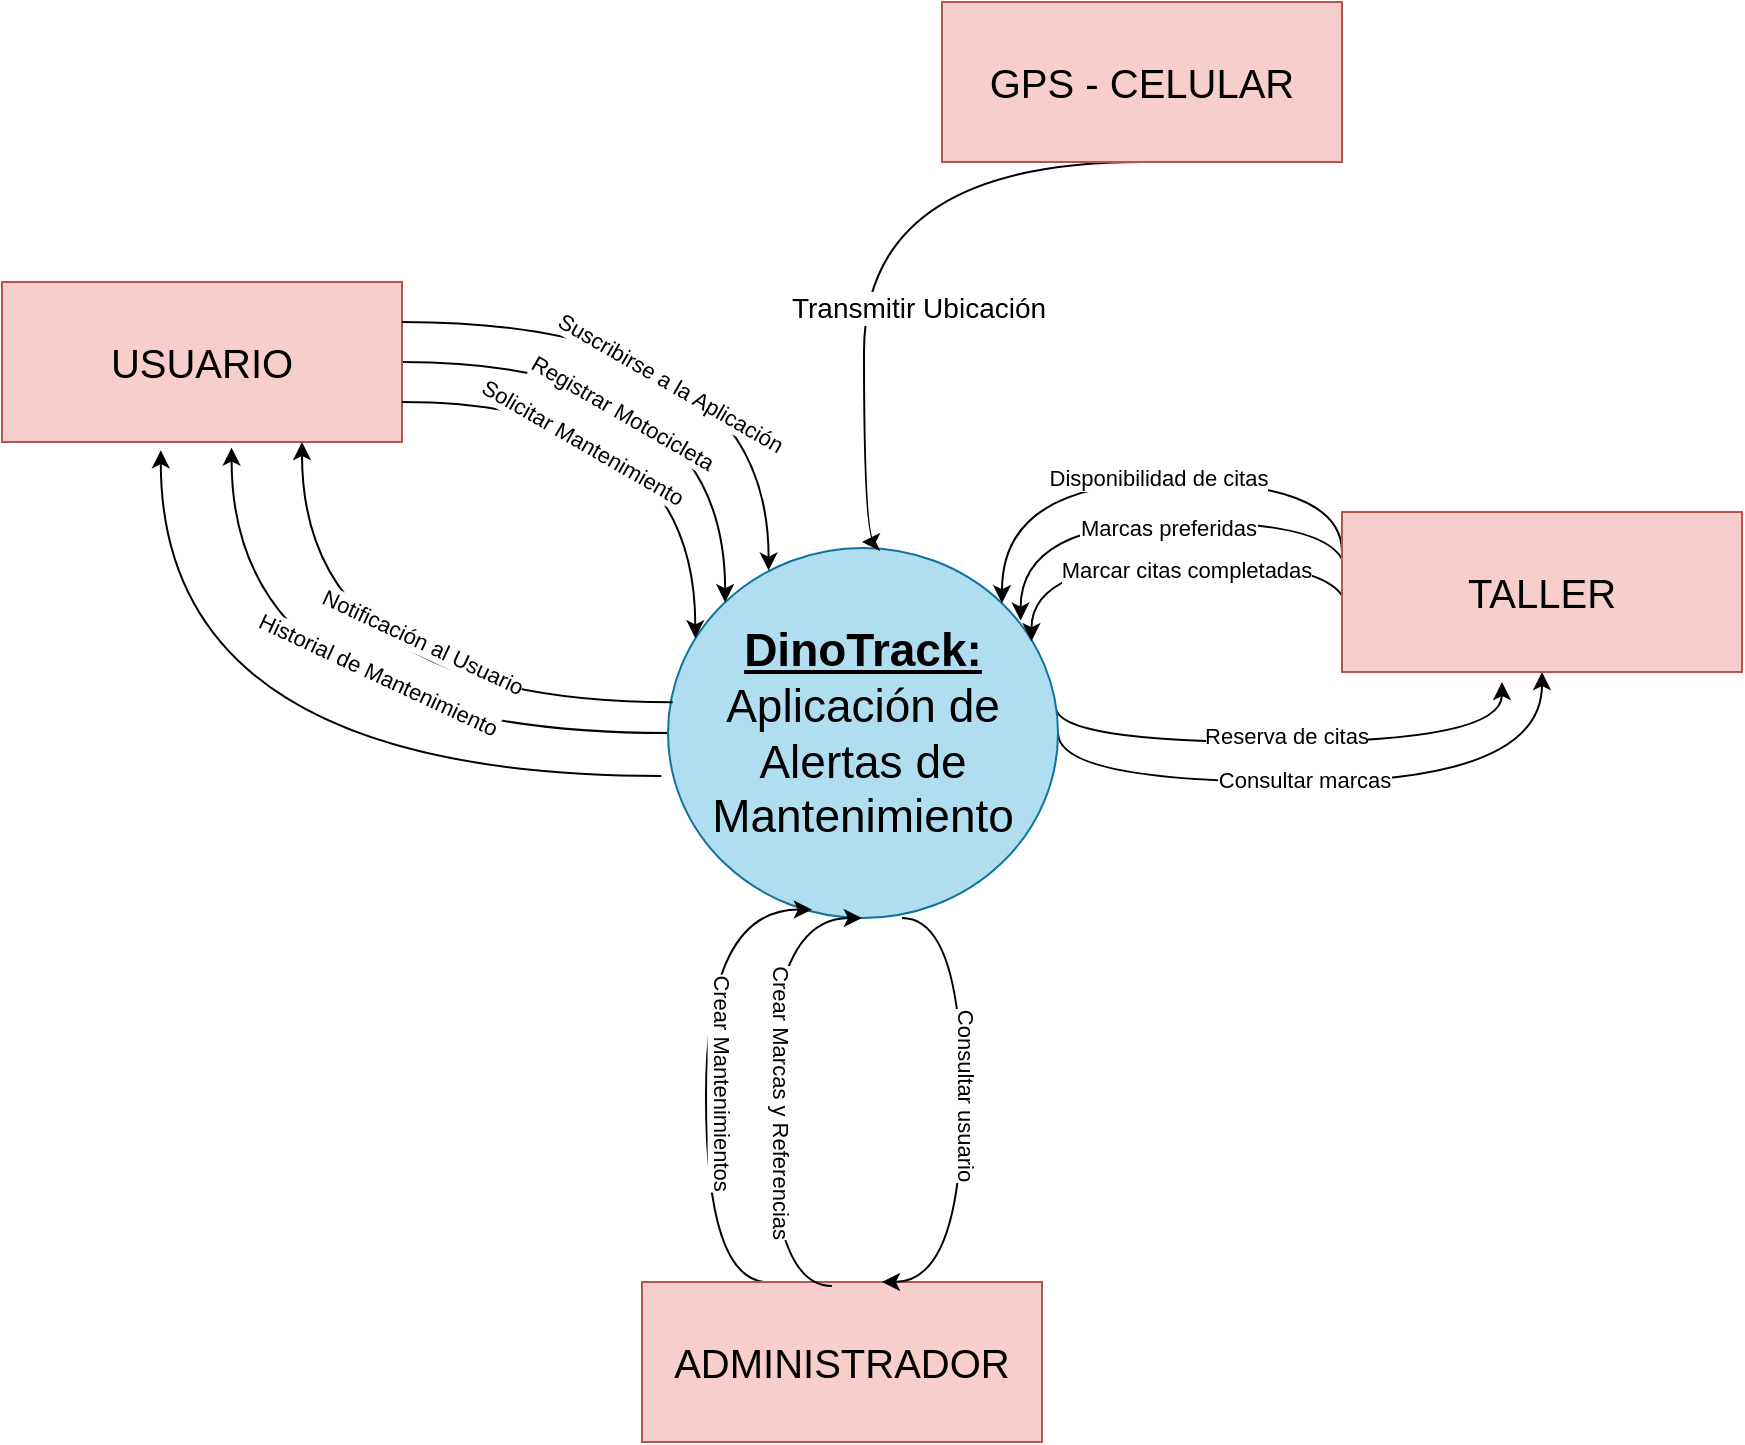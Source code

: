 <mxfile version="21.7.2" type="github">
  <diagram name="Page-1" id="ad52d381-51e7-2e0d-a935-2d0ddd2fd229">
    <mxGraphModel dx="1235" dy="715" grid="1" gridSize="10" guides="1" tooltips="1" connect="1" arrows="1" fold="1" page="1" pageScale="1" pageWidth="1100" pageHeight="850" background="#ffffff" math="0" shadow="0">
      <root>
        <mxCell id="0" />
        <mxCell id="1" parent="0" />
        <mxCell id="vTPjAO6uO9O3xuP_UaEZ-26" style="edgeStyle=orthogonalEdgeStyle;orthogonalLoop=1;jettySize=auto;html=1;curved=1;entryX=0.574;entryY=1.035;entryDx=0;entryDy=0;entryPerimeter=0;" parent="1" source="vTPjAO6uO9O3xuP_UaEZ-1" target="vTPjAO6uO9O3xuP_UaEZ-2" edge="1">
          <mxGeometry relative="1" as="geometry">
            <mxPoint x="240" y="290" as="targetPoint" />
          </mxGeometry>
        </mxCell>
        <mxCell id="vTPjAO6uO9O3xuP_UaEZ-60" value="Historial de Mantenimiento" style="edgeLabel;html=1;align=center;verticalAlign=middle;resizable=0;points=[];rotation=25;" parent="vTPjAO6uO9O3xuP_UaEZ-26" vertex="1" connectable="0">
          <mxGeometry x="-0.194" y="-26" relative="1" as="geometry">
            <mxPoint y="-4" as="offset" />
          </mxGeometry>
        </mxCell>
        <mxCell id="JRzb1f12x77p6DavTJoT-12" style="edgeStyle=orthogonalEdgeStyle;orthogonalLoop=1;jettySize=auto;html=1;entryX=0.5;entryY=1;entryDx=0;entryDy=0;curved=1;exitX=1;exitY=0.5;exitDx=0;exitDy=0;" edge="1" parent="1" source="vTPjAO6uO9O3xuP_UaEZ-1" target="JRzb1f12x77p6DavTJoT-1">
          <mxGeometry relative="1" as="geometry">
            <Array as="points">
              <mxPoint x="648" y="450" />
              <mxPoint x="890" y="450" />
            </Array>
          </mxGeometry>
        </mxCell>
        <mxCell id="JRzb1f12x77p6DavTJoT-19" value="Consultar marcas" style="edgeLabel;html=1;align=center;verticalAlign=middle;resizable=0;points=[];" vertex="1" connectable="0" parent="JRzb1f12x77p6DavTJoT-12">
          <mxGeometry x="-0.084" y="-2" relative="1" as="geometry">
            <mxPoint y="-3" as="offset" />
          </mxGeometry>
        </mxCell>
        <mxCell id="JRzb1f12x77p6DavTJoT-13" style="edgeStyle=orthogonalEdgeStyle;orthogonalLoop=1;jettySize=auto;html=1;entryX=0.4;entryY=1.063;entryDx=0;entryDy=0;entryPerimeter=0;curved=1;exitX=0.994;exitY=0.429;exitDx=0;exitDy=0;exitPerimeter=0;" edge="1" parent="1" source="vTPjAO6uO9O3xuP_UaEZ-1" target="JRzb1f12x77p6DavTJoT-1">
          <mxGeometry relative="1" as="geometry">
            <Array as="points">
              <mxPoint x="647" y="430" />
              <mxPoint x="870" y="430" />
            </Array>
          </mxGeometry>
        </mxCell>
        <mxCell id="JRzb1f12x77p6DavTJoT-14" value="Reserva de citas" style="edgeLabel;html=1;align=center;verticalAlign=middle;resizable=0;points=[];" vertex="1" connectable="0" parent="JRzb1f12x77p6DavTJoT-13">
          <mxGeometry x="-0.02" y="3" relative="1" as="geometry">
            <mxPoint as="offset" />
          </mxGeometry>
        </mxCell>
        <mxCell id="vTPjAO6uO9O3xuP_UaEZ-1" value="&lt;font style=&quot;font-size: 23px;&quot;&gt;&lt;b&gt;&lt;u&gt;DinoTrack:&lt;br style=&quot;font-size: 23px;&quot;&gt;&lt;/u&gt;&lt;/b&gt;&lt;/font&gt;&lt;font style=&quot;font-size: 23px;&quot;&gt;Aplicación de Alertas de Mantenimiento&lt;/font&gt;" style="ellipse;whiteSpace=wrap;html=1;fillColor=#b1ddf0;strokeColor=#10739e;fontSize=23;" parent="1" vertex="1">
          <mxGeometry x="453" y="333" width="195" height="185" as="geometry" />
        </mxCell>
        <mxCell id="vTPjAO6uO9O3xuP_UaEZ-25" style="edgeStyle=orthogonalEdgeStyle;orthogonalLoop=1;jettySize=auto;html=1;entryX=0;entryY=0;entryDx=0;entryDy=0;curved=1;" parent="1" source="vTPjAO6uO9O3xuP_UaEZ-2" target="vTPjAO6uO9O3xuP_UaEZ-1" edge="1">
          <mxGeometry relative="1" as="geometry" />
        </mxCell>
        <mxCell id="vTPjAO6uO9O3xuP_UaEZ-49" value="Registrar Motocicleta" style="edgeLabel;html=1;align=center;verticalAlign=middle;resizable=0;points=[];rotation=30;" parent="vTPjAO6uO9O3xuP_UaEZ-25" vertex="1" connectable="0">
          <mxGeometry x="-0.13" y="-34" relative="1" as="geometry">
            <mxPoint x="-13" y="-9" as="offset" />
          </mxGeometry>
        </mxCell>
        <mxCell id="vTPjAO6uO9O3xuP_UaEZ-2" value="USUARIO" style="rounded=0;whiteSpace=wrap;html=1;fillColor=#f8cecc;strokeColor=#b85450;fontSize=20;" parent="1" vertex="1">
          <mxGeometry x="120" y="200" width="200" height="80" as="geometry" />
        </mxCell>
        <mxCell id="vTPjAO6uO9O3xuP_UaEZ-27" style="edgeStyle=orthogonalEdgeStyle;orthogonalLoop=1;jettySize=auto;html=1;curved=1;exitX=0.5;exitY=1;exitDx=0;exitDy=0;" parent="1" source="vTPjAO6uO9O3xuP_UaEZ-3" edge="1">
          <mxGeometry relative="1" as="geometry">
            <mxPoint x="550" y="330" as="targetPoint" />
            <Array as="points">
              <mxPoint x="551" y="140" />
              <mxPoint x="551" y="330" />
            </Array>
          </mxGeometry>
        </mxCell>
        <mxCell id="vTPjAO6uO9O3xuP_UaEZ-47" value="&lt;span style=&quot;font-size: 14px;&quot;&gt;Transmitir Ubicación&lt;/span&gt;" style="edgeLabel;html=1;align=center;verticalAlign=middle;resizable=0;points=[];" parent="vTPjAO6uO9O3xuP_UaEZ-27" vertex="1" connectable="0">
          <mxGeometry x="0.284" y="27" relative="1" as="geometry">
            <mxPoint as="offset" />
          </mxGeometry>
        </mxCell>
        <mxCell id="vTPjAO6uO9O3xuP_UaEZ-3" value="GPS - CELULAR" style="rounded=0;whiteSpace=wrap;html=1;fillColor=#f8cecc;strokeColor=#b85450;fontSize=20;" parent="1" vertex="1">
          <mxGeometry x="590" y="60" width="200" height="80" as="geometry" />
        </mxCell>
        <mxCell id="vTPjAO6uO9O3xuP_UaEZ-36" style="edgeStyle=orthogonalEdgeStyle;orthogonalLoop=1;jettySize=auto;html=1;curved=1;exitX=0.406;exitY=0.001;exitDx=0;exitDy=0;entryX=0.369;entryY=0.977;entryDx=0;entryDy=0;entryPerimeter=0;exitPerimeter=0;" parent="1" target="vTPjAO6uO9O3xuP_UaEZ-1" edge="1">
          <mxGeometry relative="1" as="geometry">
            <mxPoint x="503.2" y="700.08" as="sourcePoint" />
            <mxPoint x="518.265" y="515.595" as="targetPoint" />
            <Array as="points">
              <mxPoint x="472" y="700" />
              <mxPoint x="472" y="514" />
            </Array>
          </mxGeometry>
        </mxCell>
        <mxCell id="vTPjAO6uO9O3xuP_UaEZ-58" value="Crear Mantenimientos" style="edgeLabel;html=1;align=center;verticalAlign=middle;resizable=0;points=[];rotation=90;" parent="vTPjAO6uO9O3xuP_UaEZ-36" vertex="1" connectable="0">
          <mxGeometry x="-0.101" y="3" relative="1" as="geometry">
            <mxPoint x="11" y="-10" as="offset" />
          </mxGeometry>
        </mxCell>
        <mxCell id="vTPjAO6uO9O3xuP_UaEZ-5" value="ADMINISTRADOR" style="rounded=0;whiteSpace=wrap;html=1;fillColor=#f8cecc;strokeColor=#b85450;fontSize=20;" parent="1" vertex="1">
          <mxGeometry x="440" y="700" width="200" height="80" as="geometry" />
        </mxCell>
        <mxCell id="vTPjAO6uO9O3xuP_UaEZ-35" style="edgeStyle=orthogonalEdgeStyle;orthogonalLoop=1;jettySize=auto;html=1;curved=1;entryX=0.6;entryY=0;entryDx=0;entryDy=0;entryPerimeter=0;" parent="1" target="vTPjAO6uO9O3xuP_UaEZ-5" edge="1">
          <mxGeometry relative="1" as="geometry">
            <mxPoint x="570" y="518" as="sourcePoint" />
            <mxPoint x="570" y="700" as="targetPoint" />
            <Array as="points">
              <mxPoint x="600" y="518" />
              <mxPoint x="600" y="700" />
            </Array>
          </mxGeometry>
        </mxCell>
        <mxCell id="vTPjAO6uO9O3xuP_UaEZ-61" value="Consultar usuario" style="edgeLabel;html=1;align=center;verticalAlign=middle;resizable=0;points=[];rotation=90;" parent="vTPjAO6uO9O3xuP_UaEZ-35" vertex="1" connectable="0">
          <mxGeometry x="-0.065" y="2" relative="1" as="geometry">
            <mxPoint as="offset" />
          </mxGeometry>
        </mxCell>
        <mxCell id="vTPjAO6uO9O3xuP_UaEZ-37" style="edgeStyle=orthogonalEdgeStyle;orthogonalLoop=1;jettySize=auto;html=1;entryX=0.258;entryY=0.061;entryDx=0;entryDy=0;curved=1;exitX=1;exitY=0.25;exitDx=0;exitDy=0;entryPerimeter=0;" parent="1" source="vTPjAO6uO9O3xuP_UaEZ-2" target="vTPjAO6uO9O3xuP_UaEZ-1" edge="1">
          <mxGeometry relative="1" as="geometry">
            <mxPoint x="330" y="250" as="sourcePoint" />
            <mxPoint x="492" y="370" as="targetPoint" />
          </mxGeometry>
        </mxCell>
        <mxCell id="vTPjAO6uO9O3xuP_UaEZ-48" value="Suscribirse a la Aplicación" style="edgeLabel;html=1;align=center;verticalAlign=middle;resizable=0;points=[];rotation=30;" parent="vTPjAO6uO9O3xuP_UaEZ-37" vertex="1" connectable="0">
          <mxGeometry x="-0.242" y="-14" relative="1" as="geometry">
            <mxPoint x="17" y="16" as="offset" />
          </mxGeometry>
        </mxCell>
        <mxCell id="vTPjAO6uO9O3xuP_UaEZ-38" style="edgeStyle=orthogonalEdgeStyle;orthogonalLoop=1;jettySize=auto;html=1;entryX=0.07;entryY=0.244;entryDx=0;entryDy=0;curved=1;exitX=1;exitY=0.75;exitDx=0;exitDy=0;entryPerimeter=0;" parent="1" source="vTPjAO6uO9O3xuP_UaEZ-2" target="vTPjAO6uO9O3xuP_UaEZ-1" edge="1">
          <mxGeometry relative="1" as="geometry">
            <mxPoint x="330" y="261" as="sourcePoint" />
            <mxPoint x="472" y="380" as="targetPoint" />
          </mxGeometry>
        </mxCell>
        <mxCell id="nPG4L5tNExXE4AchY1rx-2" value="Solicitar Mantenimiento" style="edgeLabel;html=1;align=center;verticalAlign=middle;resizable=0;points=[];rotation=30;" parent="vTPjAO6uO9O3xuP_UaEZ-38" vertex="1" connectable="0">
          <mxGeometry x="-0.198" y="-29" relative="1" as="geometry">
            <mxPoint x="-16" y="-9" as="offset" />
          </mxGeometry>
        </mxCell>
        <mxCell id="vTPjAO6uO9O3xuP_UaEZ-39" style="edgeStyle=orthogonalEdgeStyle;orthogonalLoop=1;jettySize=auto;html=1;curved=1;entryX=0.397;entryY=1.051;entryDx=0;entryDy=0;entryPerimeter=0;exitX=-0.017;exitY=0.616;exitDx=0;exitDy=0;exitPerimeter=0;" parent="1" source="vTPjAO6uO9O3xuP_UaEZ-1" target="vTPjAO6uO9O3xuP_UaEZ-2" edge="1">
          <mxGeometry relative="1" as="geometry">
            <mxPoint x="250" y="300" as="targetPoint" />
            <mxPoint x="463" y="435" as="sourcePoint" />
          </mxGeometry>
        </mxCell>
        <mxCell id="vTPjAO6uO9O3xuP_UaEZ-40" style="edgeStyle=orthogonalEdgeStyle;orthogonalLoop=1;jettySize=auto;html=1;curved=1;exitX=0.012;exitY=0.417;exitDx=0;exitDy=0;exitPerimeter=0;entryX=0.75;entryY=1;entryDx=0;entryDy=0;" parent="1" source="vTPjAO6uO9O3xuP_UaEZ-1" target="vTPjAO6uO9O3xuP_UaEZ-2" edge="1">
          <mxGeometry relative="1" as="geometry">
            <mxPoint x="260" y="280" as="targetPoint" />
            <mxPoint x="473" y="415" as="sourcePoint" />
          </mxGeometry>
        </mxCell>
        <mxCell id="vTPjAO6uO9O3xuP_UaEZ-50" value="Notificación al Usuario" style="edgeLabel;html=1;align=center;verticalAlign=middle;resizable=0;points=[];rotation=25;" parent="vTPjAO6uO9O3xuP_UaEZ-40" vertex="1" connectable="0">
          <mxGeometry x="-0.291" y="-22" relative="1" as="geometry">
            <mxPoint x="-13" y="-8" as="offset" />
          </mxGeometry>
        </mxCell>
        <mxCell id="vTPjAO6uO9O3xuP_UaEZ-41" style="edgeStyle=orthogonalEdgeStyle;orthogonalLoop=1;jettySize=auto;html=1;curved=1;exitX=0.406;exitY=0.001;exitDx=0;exitDy=0;entryX=0.427;entryY=0.987;entryDx=0;entryDy=0;entryPerimeter=0;exitPerimeter=0;" parent="1" edge="1">
          <mxGeometry relative="1" as="geometry">
            <mxPoint x="534.94" y="702" as="sourcePoint" />
            <mxPoint x="549.94" y="518" as="targetPoint" />
            <Array as="points">
              <mxPoint x="503.94" y="702" />
              <mxPoint x="503.94" y="518" />
            </Array>
          </mxGeometry>
        </mxCell>
        <mxCell id="vTPjAO6uO9O3xuP_UaEZ-57" value="Crear Marcas y Referencias" style="edgeLabel;html=1;align=center;verticalAlign=middle;resizable=0;points=[];rotation=90;" parent="vTPjAO6uO9O3xuP_UaEZ-41" vertex="1" connectable="0">
          <mxGeometry x="-0.046" y="-3" relative="1" as="geometry">
            <mxPoint x="3" y="1" as="offset" />
          </mxGeometry>
        </mxCell>
        <mxCell id="JRzb1f12x77p6DavTJoT-2" style="edgeStyle=orthogonalEdgeStyle;orthogonalLoop=1;jettySize=auto;html=1;curved=1;strokeColor=default;exitX=0;exitY=0.25;exitDx=0;exitDy=0;" edge="1" parent="1" source="JRzb1f12x77p6DavTJoT-1" target="vTPjAO6uO9O3xuP_UaEZ-1">
          <mxGeometry relative="1" as="geometry">
            <Array as="points">
              <mxPoint x="790" y="300" />
              <mxPoint x="620" y="300" />
            </Array>
          </mxGeometry>
        </mxCell>
        <mxCell id="JRzb1f12x77p6DavTJoT-15" value="Disponibilidad de citas" style="edgeLabel;html=1;align=center;verticalAlign=middle;resizable=0;points=[];" vertex="1" connectable="0" parent="JRzb1f12x77p6DavTJoT-2">
          <mxGeometry x="0.041" y="-2" relative="1" as="geometry">
            <mxPoint x="11" as="offset" />
          </mxGeometry>
        </mxCell>
        <mxCell id="JRzb1f12x77p6DavTJoT-10" style="edgeStyle=orthogonalEdgeStyle;orthogonalLoop=1;jettySize=auto;html=1;curved=1;exitX=0.008;exitY=0.377;exitDx=0;exitDy=0;exitPerimeter=0;entryX=0.904;entryY=0.196;entryDx=0;entryDy=0;entryPerimeter=0;" edge="1" parent="1" source="JRzb1f12x77p6DavTJoT-1" target="vTPjAO6uO9O3xuP_UaEZ-1">
          <mxGeometry relative="1" as="geometry">
            <mxPoint x="639" y="390" as="targetPoint" />
            <Array as="points">
              <mxPoint x="792" y="320" />
              <mxPoint x="629" y="320" />
            </Array>
          </mxGeometry>
        </mxCell>
        <mxCell id="JRzb1f12x77p6DavTJoT-16" value="Marcas preferidas" style="edgeLabel;html=1;align=center;verticalAlign=middle;resizable=0;points=[];" vertex="1" connectable="0" parent="JRzb1f12x77p6DavTJoT-10">
          <mxGeometry x="0.022" y="-2" relative="1" as="geometry">
            <mxPoint x="7" y="5" as="offset" />
          </mxGeometry>
        </mxCell>
        <mxCell id="JRzb1f12x77p6DavTJoT-17" style="edgeStyle=orthogonalEdgeStyle;orthogonalLoop=1;jettySize=auto;html=1;entryX=0.932;entryY=0.252;entryDx=0;entryDy=0;entryPerimeter=0;curved=1;exitX=0.012;exitY=0.618;exitDx=0;exitDy=0;exitPerimeter=0;" edge="1" parent="1" source="JRzb1f12x77p6DavTJoT-1" target="vTPjAO6uO9O3xuP_UaEZ-1">
          <mxGeometry relative="1" as="geometry">
            <Array as="points">
              <mxPoint x="792" y="340" />
              <mxPoint x="635" y="340" />
            </Array>
          </mxGeometry>
        </mxCell>
        <mxCell id="JRzb1f12x77p6DavTJoT-18" value="Marcar citas completadas" style="edgeLabel;html=1;align=center;verticalAlign=middle;resizable=0;points=[];" vertex="1" connectable="0" parent="JRzb1f12x77p6DavTJoT-17">
          <mxGeometry x="0.011" y="1" relative="1" as="geometry">
            <mxPoint x="7" y="3" as="offset" />
          </mxGeometry>
        </mxCell>
        <mxCell id="JRzb1f12x77p6DavTJoT-1" value="TALLER" style="rounded=0;whiteSpace=wrap;html=1;fillColor=#f8cecc;strokeColor=#b85450;fontSize=20;" vertex="1" parent="1">
          <mxGeometry x="790" y="315" width="200" height="80" as="geometry" />
        </mxCell>
      </root>
    </mxGraphModel>
  </diagram>
</mxfile>
